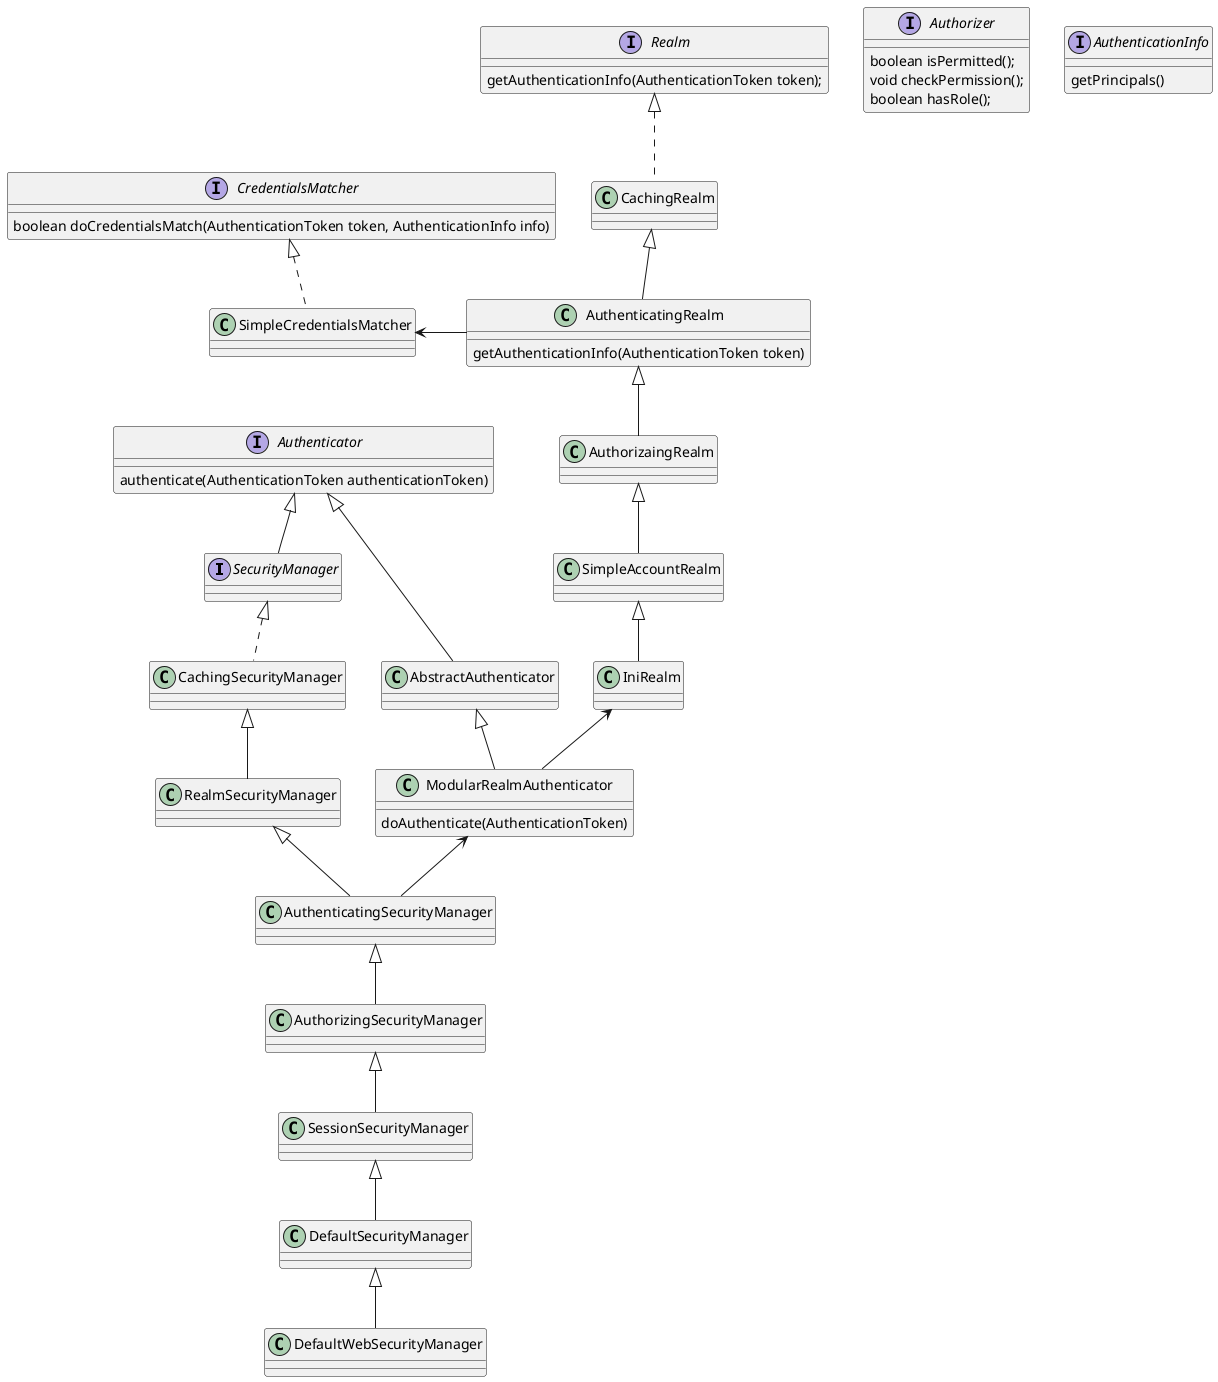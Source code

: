 @startuml

interface SecurityManager
interface Realm{
    getAuthenticationInfo(AuthenticationToken token);
}

interface Authenticator{
    authenticate(AuthenticationToken authenticationToken)
}

interface Authorizer{
    boolean isPermitted();
    void checkPermission();
    boolean hasRole();
}

interface AuthenticationInfo{
    getPrincipals()
}

interface CredentialsMatcher{
    boolean doCredentialsMatch(AuthenticationToken token, AuthenticationInfo info)
}

class ModularRealmAuthenticator{
    'Attempts to authenticate the given token by iterating over the internal collection of
    doAuthenticate(AuthenticationToken)
}

class AuthenticatingRealm{
    getAuthenticationInfo(AuthenticationToken token)
}

Authenticator <|-- SecurityManager
SecurityManager <|.. CachingSecurityManager
CachingSecurityManager <|-- RealmSecurityManager
RealmSecurityManager <|-- AuthenticatingSecurityManager
AuthenticatingSecurityManager <|-- AuthorizingSecurityManager
AuthorizingSecurityManager <|-- SessionSecurityManager
SessionSecurityManager <|-- DefaultSecurityManager
DefaultSecurityManager <|-- DefaultWebSecurityManager

Realm <|.. CachingRealm
CachingRealm <|-- AuthenticatingRealm
AuthenticatingRealm <|-- AuthorizaingRealm
AuthorizaingRealm <|-- SimpleAccountRealm
SimpleAccountRealm <|-- IniRealm
IniRealm <-- ModularRealmAuthenticator

Authenticator <|-- AbstractAuthenticator
AbstractAuthenticator <|-- ModularRealmAuthenticator

ModularRealmAuthenticator <-- AuthenticatingSecurityManager

CredentialsMatcher <|.. SimpleCredentialsMatcher

SimpleCredentialsMatcher <- AuthenticatingRealm

@enduml